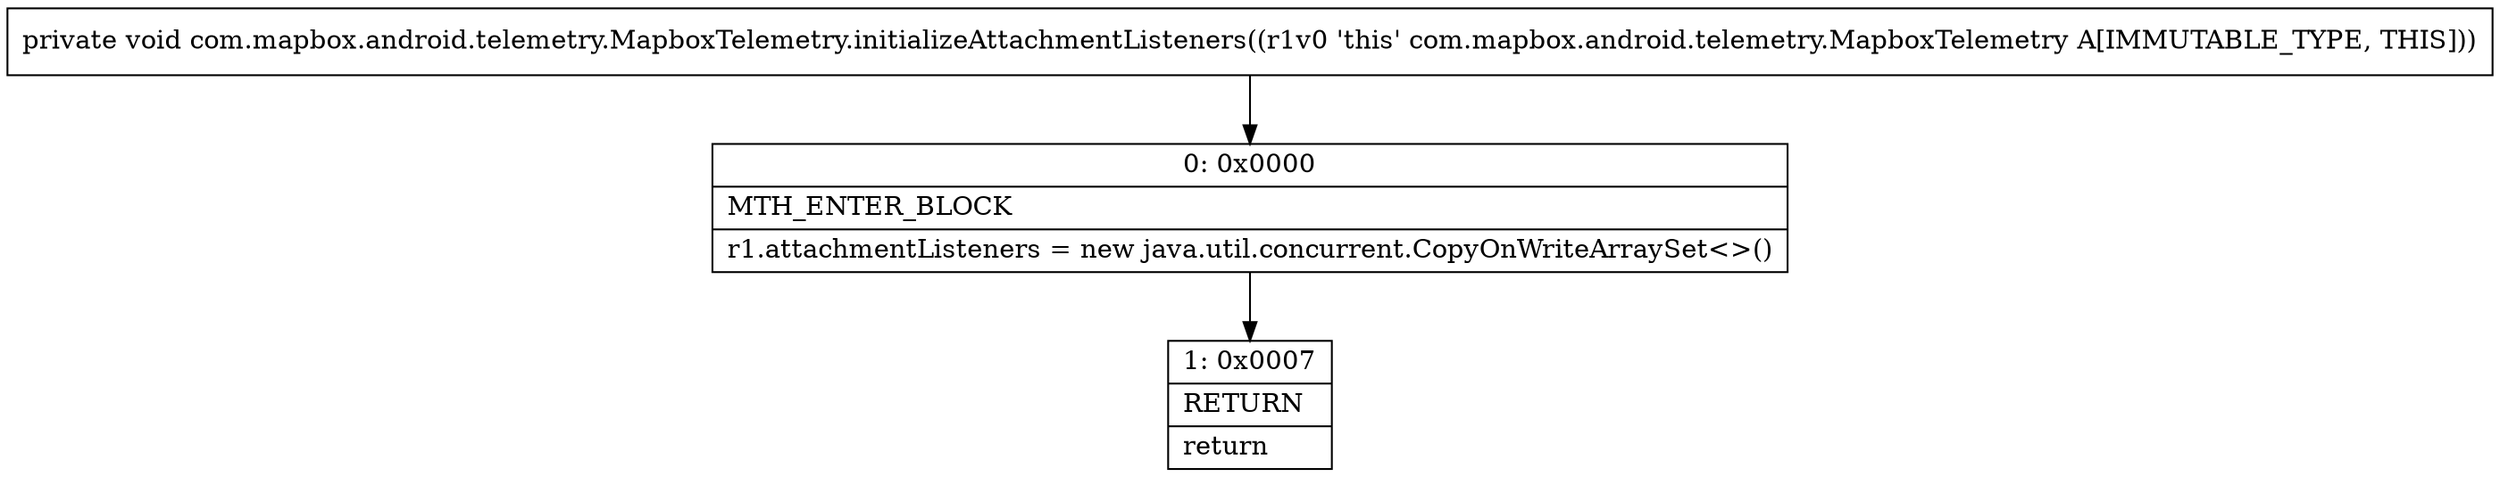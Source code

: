 digraph "CFG forcom.mapbox.android.telemetry.MapboxTelemetry.initializeAttachmentListeners()V" {
Node_0 [shape=record,label="{0\:\ 0x0000|MTH_ENTER_BLOCK\l|r1.attachmentListeners = new java.util.concurrent.CopyOnWriteArraySet\<\>()\l}"];
Node_1 [shape=record,label="{1\:\ 0x0007|RETURN\l|return\l}"];
MethodNode[shape=record,label="{private void com.mapbox.android.telemetry.MapboxTelemetry.initializeAttachmentListeners((r1v0 'this' com.mapbox.android.telemetry.MapboxTelemetry A[IMMUTABLE_TYPE, THIS])) }"];
MethodNode -> Node_0;
Node_0 -> Node_1;
}

